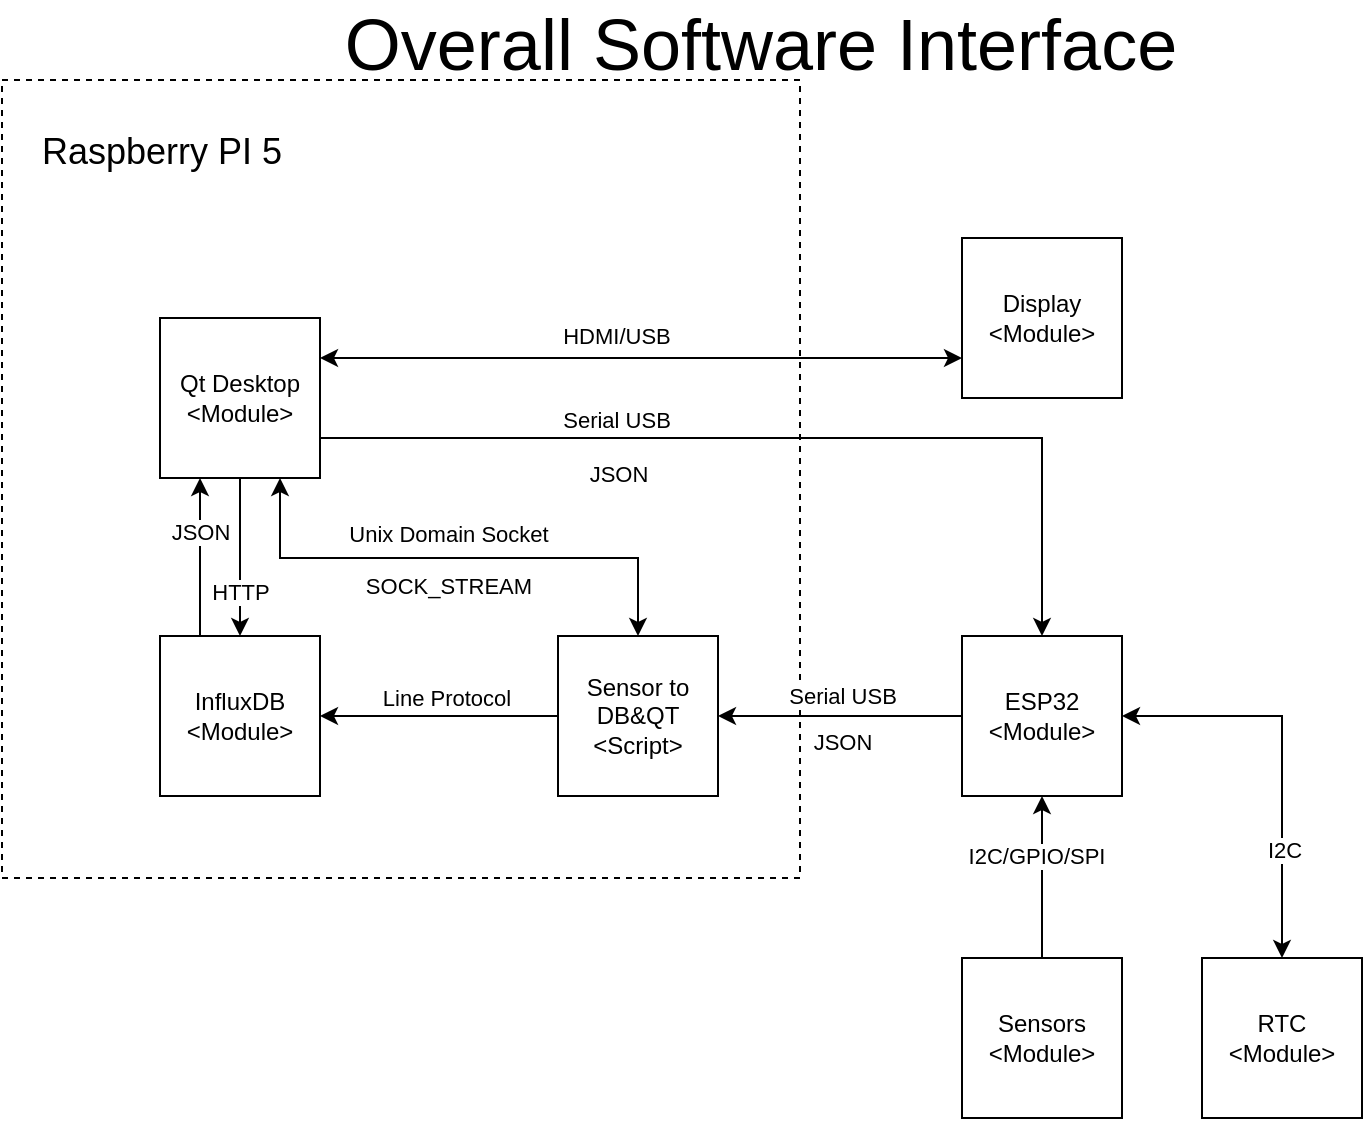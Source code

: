 <mxfile version="27.0.1">
  <diagram name="Page-1" id="HhNXI8WZJUnv4hM9NlqA">
    <mxGraphModel dx="1464" dy="644" grid="1" gridSize="10" guides="1" tooltips="1" connect="1" arrows="1" fold="1" page="1" pageScale="1" pageWidth="827" pageHeight="1169" math="0" shadow="0">
      <root>
        <mxCell id="0" />
        <mxCell id="1" parent="0" />
        <mxCell id="tCFHhLoynig8EYh6mOK0-1" value="&lt;font style=&quot;font-size: 36px;&quot;&gt;Overall Software Interface&lt;/font&gt;" style="text;html=1;align=center;verticalAlign=middle;whiteSpace=wrap;rounded=0;" parent="1" vertex="1">
          <mxGeometry x="199" y="7" width="441" height="30" as="geometry" />
        </mxCell>
        <mxCell id="tCFHhLoynig8EYh6mOK0-3" value="" style="whiteSpace=wrap;html=1;aspect=fixed;dashed=1;fillColor=none;" parent="1" vertex="1">
          <mxGeometry x="40" y="40" width="399" height="399" as="geometry" />
        </mxCell>
        <mxCell id="iPKzkABQZ_fb3bEBrYu5-6" style="edgeStyle=orthogonalEdgeStyle;rounded=0;orthogonalLoop=1;jettySize=auto;html=1;exitX=0.25;exitY=0;exitDx=0;exitDy=0;entryX=0.25;entryY=1;entryDx=0;entryDy=0;" edge="1" parent="1" source="tCFHhLoynig8EYh6mOK0-4" target="tCFHhLoynig8EYh6mOK0-5">
          <mxGeometry relative="1" as="geometry" />
        </mxCell>
        <mxCell id="tCFHhLoynig8EYh6mOK0-4" value="InfluxDB&lt;br&gt;&amp;lt;Module&amp;gt;" style="whiteSpace=wrap;html=1;aspect=fixed;" parent="1" vertex="1">
          <mxGeometry x="119" y="318" width="80" height="80" as="geometry" />
        </mxCell>
        <mxCell id="Z7kRrfylKnzDRi8egSPC-1" style="edgeStyle=orthogonalEdgeStyle;rounded=0;orthogonalLoop=1;jettySize=auto;html=1;exitX=1;exitY=0.25;exitDx=0;exitDy=0;entryX=0;entryY=0.75;entryDx=0;entryDy=0;startArrow=classic;startFill=1;" parent="1" source="tCFHhLoynig8EYh6mOK0-5" target="KQubY17tb24o_JSvYcSJ-10" edge="1">
          <mxGeometry relative="1" as="geometry" />
        </mxCell>
        <mxCell id="Z7kRrfylKnzDRi8egSPC-2" value="HDMI/USB" style="edgeLabel;html=1;align=center;verticalAlign=middle;resizable=0;points=[];" parent="Z7kRrfylKnzDRi8egSPC-1" vertex="1" connectable="0">
          <mxGeometry x="-0.077" relative="1" as="geometry">
            <mxPoint y="-11" as="offset" />
          </mxGeometry>
        </mxCell>
        <mxCell id="iPKzkABQZ_fb3bEBrYu5-2" style="edgeStyle=orthogonalEdgeStyle;rounded=0;orthogonalLoop=1;jettySize=auto;html=1;exitX=1;exitY=0.75;exitDx=0;exitDy=0;entryX=0.5;entryY=0;entryDx=0;entryDy=0;" edge="1" parent="1" source="tCFHhLoynig8EYh6mOK0-5" target="KQubY17tb24o_JSvYcSJ-3">
          <mxGeometry relative="1" as="geometry">
            <Array as="points">
              <mxPoint x="560" y="219" />
            </Array>
          </mxGeometry>
        </mxCell>
        <mxCell id="iPKzkABQZ_fb3bEBrYu5-8" style="edgeStyle=orthogonalEdgeStyle;rounded=0;orthogonalLoop=1;jettySize=auto;html=1;exitX=0.5;exitY=1;exitDx=0;exitDy=0;" edge="1" parent="1" source="tCFHhLoynig8EYh6mOK0-5" target="tCFHhLoynig8EYh6mOK0-4">
          <mxGeometry relative="1" as="geometry" />
        </mxCell>
        <mxCell id="iPKzkABQZ_fb3bEBrYu5-17" value="JSON" style="edgeLabel;html=1;align=center;verticalAlign=middle;resizable=0;points=[];labelBackgroundColor=default;" vertex="1" connectable="0" parent="iPKzkABQZ_fb3bEBrYu5-8">
          <mxGeometry x="0.392" y="1" relative="1" as="geometry">
            <mxPoint x="-21" y="-28" as="offset" />
          </mxGeometry>
        </mxCell>
        <mxCell id="iPKzkABQZ_fb3bEBrYu5-20" value="HTTP" style="edgeLabel;html=1;align=center;verticalAlign=middle;resizable=0;points=[];" vertex="1" connectable="0" parent="iPKzkABQZ_fb3bEBrYu5-8">
          <mxGeometry x="0.443" relative="1" as="geometry">
            <mxPoint as="offset" />
          </mxGeometry>
        </mxCell>
        <mxCell id="iPKzkABQZ_fb3bEBrYu5-9" style="edgeStyle=orthogonalEdgeStyle;rounded=0;orthogonalLoop=1;jettySize=auto;html=1;exitX=0.75;exitY=1;exitDx=0;exitDy=0;entryX=0.5;entryY=0;entryDx=0;entryDy=0;startArrow=classic;startFill=1;endArrow=classic;endFill=1;" edge="1" parent="1" source="tCFHhLoynig8EYh6mOK0-5" target="KQubY17tb24o_JSvYcSJ-16">
          <mxGeometry relative="1" as="geometry">
            <Array as="points">
              <mxPoint x="179" y="279" />
              <mxPoint x="358" y="279" />
            </Array>
          </mxGeometry>
        </mxCell>
        <mxCell id="iPKzkABQZ_fb3bEBrYu5-10" value="Unix Domain Socket&lt;br&gt;&lt;br&gt;SOCK_STREAM" style="edgeLabel;html=1;align=center;verticalAlign=middle;resizable=0;points=[];labelBackgroundColor=none;spacingTop=0;spacing=2;spacingBottom=0;spacingLeft=0;fontColor=default;" vertex="1" connectable="0" parent="iPKzkABQZ_fb3bEBrYu5-9">
          <mxGeometry x="-0.044" relative="1" as="geometry">
            <mxPoint y="1" as="offset" />
          </mxGeometry>
        </mxCell>
        <mxCell id="tCFHhLoynig8EYh6mOK0-5" value="Qt Desktop&lt;br&gt;&amp;lt;Module&amp;gt;" style="whiteSpace=wrap;html=1;aspect=fixed;" parent="1" vertex="1">
          <mxGeometry x="119" y="159" width="80" height="80" as="geometry" />
        </mxCell>
        <mxCell id="KQubY17tb24o_JSvYcSJ-1" value="&lt;font style=&quot;font-size: 18px;&quot;&gt;Raspberry PI 5&lt;/font&gt;" style="text;html=1;align=center;verticalAlign=middle;whiteSpace=wrap;rounded=0;" parent="1" vertex="1">
          <mxGeometry x="50" y="49" width="140" height="54" as="geometry" />
        </mxCell>
        <mxCell id="iPKzkABQZ_fb3bEBrYu5-14" style="edgeStyle=orthogonalEdgeStyle;rounded=0;orthogonalLoop=1;jettySize=auto;html=1;exitX=1;exitY=0.5;exitDx=0;exitDy=0;entryX=0.5;entryY=0;entryDx=0;entryDy=0;startArrow=classic;startFill=1;" edge="1" parent="1" source="KQubY17tb24o_JSvYcSJ-3" target="iPKzkABQZ_fb3bEBrYu5-13">
          <mxGeometry relative="1" as="geometry" />
        </mxCell>
        <mxCell id="iPKzkABQZ_fb3bEBrYu5-15" value="I2C" style="edgeLabel;html=1;align=center;verticalAlign=middle;resizable=0;points=[];" vertex="1" connectable="0" parent="iPKzkABQZ_fb3bEBrYu5-14">
          <mxGeometry x="0.463" y="1" relative="1" as="geometry">
            <mxPoint as="offset" />
          </mxGeometry>
        </mxCell>
        <mxCell id="KQubY17tb24o_JSvYcSJ-3" value="ESP32&lt;br&gt;&amp;lt;Module&amp;gt;" style="whiteSpace=wrap;html=1;aspect=fixed;" parent="1" vertex="1">
          <mxGeometry x="520" y="318" width="80" height="80" as="geometry" />
        </mxCell>
        <mxCell id="KQubY17tb24o_JSvYcSJ-9" style="edgeStyle=orthogonalEdgeStyle;rounded=0;orthogonalLoop=1;jettySize=auto;html=1;exitX=0.5;exitY=0;exitDx=0;exitDy=0;entryX=0.5;entryY=1;entryDx=0;entryDy=0;" parent="1" source="KQubY17tb24o_JSvYcSJ-4" target="KQubY17tb24o_JSvYcSJ-3" edge="1">
          <mxGeometry relative="1" as="geometry" />
        </mxCell>
        <mxCell id="Lk2kVFszZDgi0h9clUzz-4" value="I2C/GPIO/SPI" style="edgeLabel;html=1;align=center;verticalAlign=middle;resizable=0;points=[];" parent="KQubY17tb24o_JSvYcSJ-9" vertex="1" connectable="0">
          <mxGeometry x="-0.056" y="3" relative="1" as="geometry">
            <mxPoint y="-13" as="offset" />
          </mxGeometry>
        </mxCell>
        <mxCell id="KQubY17tb24o_JSvYcSJ-4" value="Sensors&lt;br&gt;&amp;lt;Module&amp;gt;" style="whiteSpace=wrap;html=1;aspect=fixed;" parent="1" vertex="1">
          <mxGeometry x="520" y="479" width="80" height="80" as="geometry" />
        </mxCell>
        <mxCell id="KQubY17tb24o_JSvYcSJ-10" value="Display&lt;br&gt;&amp;lt;Module&amp;gt;" style="whiteSpace=wrap;html=1;aspect=fixed;" parent="1" vertex="1">
          <mxGeometry x="520" y="119" width="80" height="80" as="geometry" />
        </mxCell>
        <mxCell id="KQubY17tb24o_JSvYcSJ-17" style="edgeStyle=orthogonalEdgeStyle;rounded=0;orthogonalLoop=1;jettySize=auto;html=1;exitX=0;exitY=0.5;exitDx=0;exitDy=0;entryX=1;entryY=0.5;entryDx=0;entryDy=0;startArrow=none;startFill=0;endArrow=classic;endFill=1;" parent="1" source="KQubY17tb24o_JSvYcSJ-3" target="KQubY17tb24o_JSvYcSJ-16" edge="1">
          <mxGeometry relative="1" as="geometry">
            <Array as="points" />
          </mxGeometry>
        </mxCell>
        <mxCell id="KQubY17tb24o_JSvYcSJ-44" value="Serial USB" style="edgeLabel;html=1;align=center;verticalAlign=middle;resizable=0;points=[];" parent="KQubY17tb24o_JSvYcSJ-17" vertex="1" connectable="0">
          <mxGeometry x="-0.138" y="1" relative="1" as="geometry">
            <mxPoint x="-8" y="-11" as="offset" />
          </mxGeometry>
        </mxCell>
        <mxCell id="Lk2kVFszZDgi0h9clUzz-2" style="edgeStyle=orthogonalEdgeStyle;rounded=0;orthogonalLoop=1;jettySize=auto;html=1;exitX=0;exitY=0.5;exitDx=0;exitDy=0;entryX=1;entryY=0.5;entryDx=0;entryDy=0;" parent="1" source="KQubY17tb24o_JSvYcSJ-16" target="tCFHhLoynig8EYh6mOK0-4" edge="1">
          <mxGeometry relative="1" as="geometry" />
        </mxCell>
        <mxCell id="Lk2kVFszZDgi0h9clUzz-3" value="Line Protocol" style="edgeLabel;html=1;align=center;verticalAlign=middle;resizable=0;points=[];" parent="Lk2kVFszZDgi0h9clUzz-2" vertex="1" connectable="0">
          <mxGeometry x="0.264" y="-1" relative="1" as="geometry">
            <mxPoint x="19" y="-8" as="offset" />
          </mxGeometry>
        </mxCell>
        <mxCell id="KQubY17tb24o_JSvYcSJ-16" value="Sensor to DB&amp;amp;QT&lt;br&gt;&amp;lt;Script&amp;gt;" style="whiteSpace=wrap;html=1;aspect=fixed;" parent="1" vertex="1">
          <mxGeometry x="318" y="318" width="80" height="80" as="geometry" />
        </mxCell>
        <mxCell id="iPKzkABQZ_fb3bEBrYu5-1" value="&lt;font&gt;JSON&lt;/font&gt;" style="text;html=1;align=center;verticalAlign=middle;resizable=0;points=[];autosize=1;strokeColor=none;fillColor=none;fontSize=11;" vertex="1" parent="1">
          <mxGeometry x="435" y="356" width="50" height="30" as="geometry" />
        </mxCell>
        <mxCell id="iPKzkABQZ_fb3bEBrYu5-11" value="Serial USB" style="edgeLabel;html=1;align=center;verticalAlign=middle;resizable=0;points=[];" vertex="1" connectable="0" parent="1">
          <mxGeometry x="347" y="210" as="geometry" />
        </mxCell>
        <mxCell id="iPKzkABQZ_fb3bEBrYu5-12" value="&lt;font&gt;JSON&lt;/font&gt;" style="text;html=1;align=center;verticalAlign=middle;resizable=0;points=[];autosize=1;strokeColor=none;fillColor=none;fontSize=11;" vertex="1" parent="1">
          <mxGeometry x="323" y="222" width="50" height="30" as="geometry" />
        </mxCell>
        <mxCell id="iPKzkABQZ_fb3bEBrYu5-13" value="RTC&lt;br&gt;&amp;lt;Module&amp;gt;" style="whiteSpace=wrap;html=1;aspect=fixed;" vertex="1" parent="1">
          <mxGeometry x="640" y="479" width="80" height="80" as="geometry" />
        </mxCell>
      </root>
    </mxGraphModel>
  </diagram>
</mxfile>
